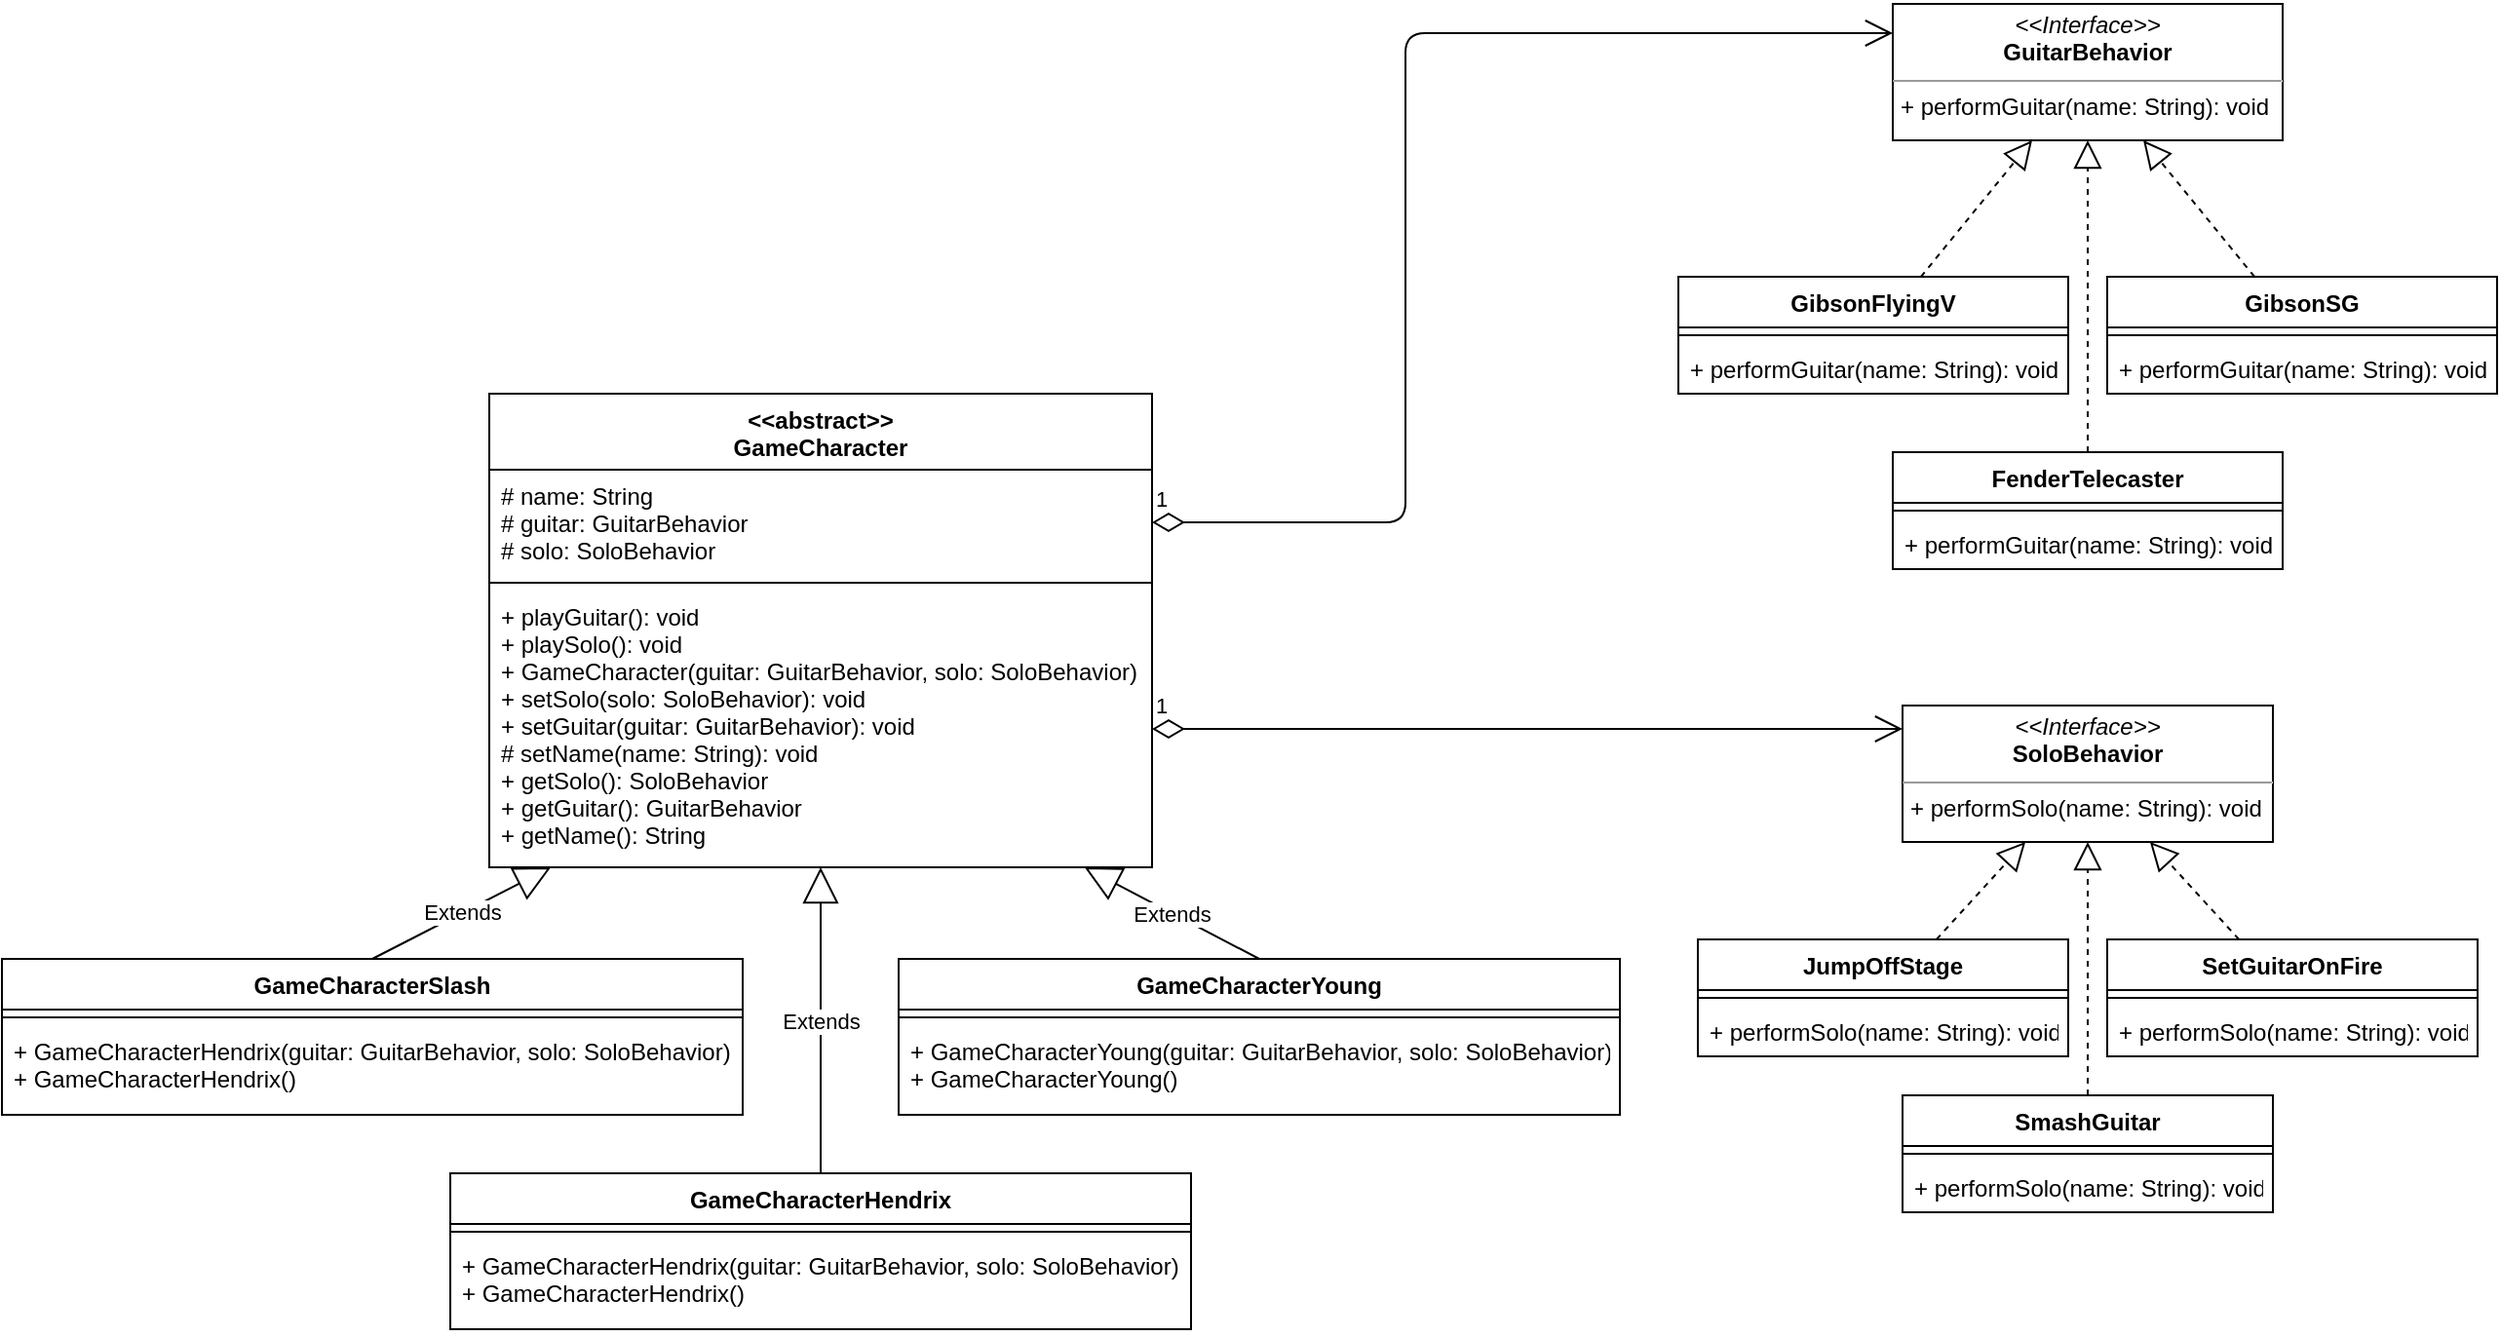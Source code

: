 <mxfile version="12.9.14" type="onedrive"><diagram id="jzWT5JTgNqK-O8jpkctE" name="Page-1"><mxGraphModel dx="3342" dy="1962" grid="1" gridSize="10" guides="1" tooltips="1" connect="1" arrows="1" fold="1" page="1" pageScale="1" pageWidth="1920" pageHeight="1200" math="0" shadow="0"><root><mxCell id="0"/><mxCell id="1" parent="0"/><mxCell id="vFqHBc36oXPoKsEzisV_-1" value="&lt;&lt;abstract&gt;&gt;&#10;GameCharacter" style="swimlane;fontStyle=1;align=center;verticalAlign=top;childLayout=stackLayout;horizontal=1;startSize=39;horizontalStack=0;resizeParent=1;resizeParentMax=0;resizeLast=0;collapsible=1;marginBottom=0;" parent="1" vertex="1"><mxGeometry x="-1350" y="-740" width="340" height="243" as="geometry"><mxRectangle x="140" y="80" width="120" height="39" as="alternateBounds"/></mxGeometry></mxCell><mxCell id="vFqHBc36oXPoKsEzisV_-2" value="# name: String&#10;# guitar: GuitarBehavior&#10;# solo: SoloBehavior" style="text;strokeColor=none;fillColor=none;align=left;verticalAlign=top;spacingLeft=4;spacingRight=4;overflow=hidden;rotatable=0;points=[[0,0.5],[1,0.5]];portConstraint=eastwest;" parent="vFqHBc36oXPoKsEzisV_-1" vertex="1"><mxGeometry y="39" width="340" height="54" as="geometry"/></mxCell><mxCell id="vFqHBc36oXPoKsEzisV_-3" value="" style="line;strokeWidth=1;fillColor=none;align=left;verticalAlign=middle;spacingTop=-1;spacingLeft=3;spacingRight=3;rotatable=0;labelPosition=right;points=[];portConstraint=eastwest;" parent="vFqHBc36oXPoKsEzisV_-1" vertex="1"><mxGeometry y="93" width="340" height="8" as="geometry"/></mxCell><mxCell id="vFqHBc36oXPoKsEzisV_-4" value="+ playGuitar(): void&#10;+ playSolo(): void&#10;+ GameCharacter(guitar: GuitarBehavior, solo: SoloBehavior)&#10;+ setSolo(solo: SoloBehavior): void&#10;+ setGuitar(guitar: GuitarBehavior): void&#10;# setName(name: String): void&#10;+ getSolo(): SoloBehavior&#10;+ getGuitar(): GuitarBehavior&#10;+ getName(): String" style="text;strokeColor=none;fillColor=none;align=left;verticalAlign=top;spacingLeft=4;spacingRight=4;overflow=hidden;rotatable=0;points=[[0,0.5],[1,0.5]];portConstraint=eastwest;" parent="vFqHBc36oXPoKsEzisV_-1" vertex="1"><mxGeometry y="101" width="340" height="142" as="geometry"/></mxCell><mxCell id="vFqHBc36oXPoKsEzisV_-5" value="GameCharacterSlash" style="swimlane;fontStyle=1;align=center;verticalAlign=top;childLayout=stackLayout;horizontal=1;startSize=26;horizontalStack=0;resizeParent=1;resizeParentMax=0;resizeLast=0;collapsible=1;marginBottom=0;" parent="1" vertex="1"><mxGeometry x="-1600" y="-450" width="380" height="80" as="geometry"/></mxCell><mxCell id="vFqHBc36oXPoKsEzisV_-7" value="" style="line;strokeWidth=1;fillColor=none;align=left;verticalAlign=middle;spacingTop=-1;spacingLeft=3;spacingRight=3;rotatable=0;labelPosition=right;points=[];portConstraint=eastwest;" parent="vFqHBc36oXPoKsEzisV_-5" vertex="1"><mxGeometry y="26" width="380" height="8" as="geometry"/></mxCell><mxCell id="vFqHBc36oXPoKsEzisV_-8" value="+ GameCharacterHendrix(guitar: GuitarBehavior, solo: SoloBehavior)&#10;+ GameCharacterHendrix()" style="text;strokeColor=none;fillColor=none;align=left;verticalAlign=top;spacingLeft=4;spacingRight=4;overflow=hidden;rotatable=0;points=[[0,0.5],[1,0.5]];portConstraint=eastwest;" parent="vFqHBc36oXPoKsEzisV_-5" vertex="1"><mxGeometry y="34" width="380" height="46" as="geometry"/></mxCell><mxCell id="vFqHBc36oXPoKsEzisV_-17" value="Extends" style="endArrow=block;endSize=16;endFill=0;html=1;exitX=0.5;exitY=0;exitDx=0;exitDy=0;" parent="1" source="vFqHBc36oXPoKsEzisV_-5" target="vFqHBc36oXPoKsEzisV_-4" edge="1"><mxGeometry width="160" relative="1" as="geometry"><mxPoint x="-1480" y="-420" as="sourcePoint"/><mxPoint x="-1320" y="-420" as="targetPoint"/></mxGeometry></mxCell><mxCell id="vFqHBc36oXPoKsEzisV_-21" value="GameCharacterHendrix" style="swimlane;fontStyle=1;align=center;verticalAlign=top;childLayout=stackLayout;horizontal=1;startSize=26;horizontalStack=0;resizeParent=1;resizeParentMax=0;resizeLast=0;collapsible=1;marginBottom=0;" parent="1" vertex="1"><mxGeometry x="-1370" y="-340" width="380" height="80" as="geometry"/></mxCell><mxCell id="vFqHBc36oXPoKsEzisV_-23" value="" style="line;strokeWidth=1;fillColor=none;align=left;verticalAlign=middle;spacingTop=-1;spacingLeft=3;spacingRight=3;rotatable=0;labelPosition=right;points=[];portConstraint=eastwest;" parent="vFqHBc36oXPoKsEzisV_-21" vertex="1"><mxGeometry y="26" width="380" height="8" as="geometry"/></mxCell><mxCell id="vFqHBc36oXPoKsEzisV_-24" value="+ GameCharacterHendrix(guitar: GuitarBehavior, solo: SoloBehavior)&#10;+ GameCharacterHendrix()" style="text;strokeColor=none;fillColor=none;align=left;verticalAlign=top;spacingLeft=4;spacingRight=4;overflow=hidden;rotatable=0;points=[[0,0.5],[1,0.5]];portConstraint=eastwest;" parent="vFqHBc36oXPoKsEzisV_-21" vertex="1"><mxGeometry y="34" width="380" height="46" as="geometry"/></mxCell><mxCell id="vFqHBc36oXPoKsEzisV_-25" value="Extends" style="endArrow=block;endSize=16;endFill=0;html=1;exitX=0.5;exitY=0;exitDx=0;exitDy=0;" parent="1" source="vFqHBc36oXPoKsEzisV_-21" target="vFqHBc36oXPoKsEzisV_-4" edge="1"><mxGeometry width="160" relative="1" as="geometry"><mxPoint x="-940" y="-420" as="sourcePoint"/><mxPoint x="-780" y="-420" as="targetPoint"/></mxGeometry></mxCell><mxCell id="vFqHBc36oXPoKsEzisV_-26" value="GameCharacterYoung" style="swimlane;fontStyle=1;align=center;verticalAlign=top;childLayout=stackLayout;horizontal=1;startSize=26;horizontalStack=0;resizeParent=1;resizeParentMax=0;resizeLast=0;collapsible=1;marginBottom=0;" parent="1" vertex="1"><mxGeometry x="-1140" y="-450" width="370" height="80" as="geometry"/></mxCell><mxCell id="vFqHBc36oXPoKsEzisV_-28" value="" style="line;strokeWidth=1;fillColor=none;align=left;verticalAlign=middle;spacingTop=-1;spacingLeft=3;spacingRight=3;rotatable=0;labelPosition=right;points=[];portConstraint=eastwest;" parent="vFqHBc36oXPoKsEzisV_-26" vertex="1"><mxGeometry y="26" width="370" height="8" as="geometry"/></mxCell><mxCell id="vFqHBc36oXPoKsEzisV_-29" value="+ GameCharacterYoung(guitar: GuitarBehavior, solo: SoloBehavior)&#10;+ GameCharacterYoung()" style="text;strokeColor=none;fillColor=none;align=left;verticalAlign=top;spacingLeft=4;spacingRight=4;overflow=hidden;rotatable=0;points=[[0,0.5],[1,0.5]];portConstraint=eastwest;" parent="vFqHBc36oXPoKsEzisV_-26" vertex="1"><mxGeometry y="34" width="370" height="46" as="geometry"/></mxCell><mxCell id="vFqHBc36oXPoKsEzisV_-32" value="Extends" style="endArrow=block;endSize=16;endFill=0;html=1;exitX=0.5;exitY=0;exitDx=0;exitDy=0;" parent="1" source="vFqHBc36oXPoKsEzisV_-26" target="vFqHBc36oXPoKsEzisV_-4" edge="1"><mxGeometry width="160" relative="1" as="geometry"><mxPoint x="-950" y="-510" as="sourcePoint"/><mxPoint x="-790" y="-510" as="targetPoint"/></mxGeometry></mxCell><mxCell id="vFqHBc36oXPoKsEzisV_-36" value="&lt;p style=&quot;margin: 0px ; margin-top: 4px ; text-align: center&quot;&gt;&lt;i&gt;&amp;lt;&amp;lt;Interface&amp;gt;&amp;gt;&lt;/i&gt;&lt;br&gt;&lt;b&gt;GuitarBehavior&lt;/b&gt;&lt;/p&gt;&lt;hr size=&quot;1&quot;&gt;&lt;p style=&quot;margin: 0px ; margin-left: 4px&quot;&gt;&lt;/p&gt;&lt;p style=&quot;margin: 0px ; margin-left: 4px&quot;&gt;+ performGuitar(name: String): void&lt;/p&gt;&lt;p style=&quot;margin: 0px ; margin-left: 4px&quot;&gt;&lt;br&gt;&lt;/p&gt;" style="verticalAlign=top;align=left;overflow=fill;fontSize=12;fontFamily=Helvetica;html=1;" parent="1" vertex="1"><mxGeometry x="-630" y="-940" width="200" height="70" as="geometry"/></mxCell><mxCell id="vFqHBc36oXPoKsEzisV_-39" value="1" style="endArrow=open;html=1;endSize=12;startArrow=diamondThin;startSize=14;startFill=0;edgeStyle=orthogonalEdgeStyle;align=left;verticalAlign=bottom;exitX=1;exitY=0.5;exitDx=0;exitDy=0;" parent="1" source="vFqHBc36oXPoKsEzisV_-2" target="vFqHBc36oXPoKsEzisV_-36" edge="1"><mxGeometry x="-1" y="3" relative="1" as="geometry"><mxPoint x="-970" y="-690" as="sourcePoint"/><mxPoint x="-810" y="-690" as="targetPoint"/><Array as="points"><mxPoint x="-880" y="-674"/><mxPoint x="-880" y="-925"/></Array></mxGeometry></mxCell><mxCell id="vFqHBc36oXPoKsEzisV_-40" value="GibsonFlyingV" style="swimlane;fontStyle=1;align=center;verticalAlign=top;childLayout=stackLayout;horizontal=1;startSize=26;horizontalStack=0;resizeParent=1;resizeParentMax=0;resizeLast=0;collapsible=1;marginBottom=0;" parent="1" vertex="1"><mxGeometry x="-740" y="-800" width="200" height="60" as="geometry"/></mxCell><mxCell id="vFqHBc36oXPoKsEzisV_-42" value="" style="line;strokeWidth=1;fillColor=none;align=left;verticalAlign=middle;spacingTop=-1;spacingLeft=3;spacingRight=3;rotatable=0;labelPosition=right;points=[];portConstraint=eastwest;" parent="vFqHBc36oXPoKsEzisV_-40" vertex="1"><mxGeometry y="26" width="200" height="8" as="geometry"/></mxCell><mxCell id="vFqHBc36oXPoKsEzisV_-43" value="+ performGuitar(name: String): void" style="text;strokeColor=none;fillColor=none;align=left;verticalAlign=top;spacingLeft=4;spacingRight=4;overflow=hidden;rotatable=0;points=[[0,0.5],[1,0.5]];portConstraint=eastwest;" parent="vFqHBc36oXPoKsEzisV_-40" vertex="1"><mxGeometry y="34" width="200" height="26" as="geometry"/></mxCell><mxCell id="vFqHBc36oXPoKsEzisV_-44" value="" style="endArrow=block;dashed=1;endFill=0;endSize=12;html=1;" parent="1" source="vFqHBc36oXPoKsEzisV_-40" target="vFqHBc36oXPoKsEzisV_-36" edge="1"><mxGeometry width="160" relative="1" as="geometry"><mxPoint x="-620" y="-830" as="sourcePoint"/><mxPoint x="-460" y="-830" as="targetPoint"/></mxGeometry></mxCell><mxCell id="vFqHBc36oXPoKsEzisV_-45" value="GibsonSG" style="swimlane;fontStyle=1;align=center;verticalAlign=top;childLayout=stackLayout;horizontal=1;startSize=26;horizontalStack=0;resizeParent=1;resizeParentMax=0;resizeLast=0;collapsible=1;marginBottom=0;" parent="1" vertex="1"><mxGeometry x="-520" y="-800" width="200" height="60" as="geometry"/></mxCell><mxCell id="vFqHBc36oXPoKsEzisV_-47" value="" style="line;strokeWidth=1;fillColor=none;align=left;verticalAlign=middle;spacingTop=-1;spacingLeft=3;spacingRight=3;rotatable=0;labelPosition=right;points=[];portConstraint=eastwest;" parent="vFqHBc36oXPoKsEzisV_-45" vertex="1"><mxGeometry y="26" width="200" height="8" as="geometry"/></mxCell><mxCell id="vFqHBc36oXPoKsEzisV_-48" value="+ performGuitar(name: String): void" style="text;strokeColor=none;fillColor=none;align=left;verticalAlign=top;spacingLeft=4;spacingRight=4;overflow=hidden;rotatable=0;points=[[0,0.5],[1,0.5]];portConstraint=eastwest;" parent="vFqHBc36oXPoKsEzisV_-45" vertex="1"><mxGeometry y="34" width="200" height="26" as="geometry"/></mxCell><mxCell id="vFqHBc36oXPoKsEzisV_-50" value="" style="endArrow=block;dashed=1;endFill=0;endSize=12;html=1;" parent="1" source="vFqHBc36oXPoKsEzisV_-45" target="vFqHBc36oXPoKsEzisV_-36" edge="1"><mxGeometry width="160" relative="1" as="geometry"><mxPoint x="-460" y="-850" as="sourcePoint"/><mxPoint x="-300" y="-850" as="targetPoint"/></mxGeometry></mxCell><mxCell id="vFqHBc36oXPoKsEzisV_-51" value="FenderTelecaster" style="swimlane;fontStyle=1;align=center;verticalAlign=top;childLayout=stackLayout;horizontal=1;startSize=26;horizontalStack=0;resizeParent=1;resizeParentMax=0;resizeLast=0;collapsible=1;marginBottom=0;" parent="1" vertex="1"><mxGeometry x="-630" y="-710" width="200" height="60" as="geometry"/></mxCell><mxCell id="vFqHBc36oXPoKsEzisV_-53" value="" style="line;strokeWidth=1;fillColor=none;align=left;verticalAlign=middle;spacingTop=-1;spacingLeft=3;spacingRight=3;rotatable=0;labelPosition=right;points=[];portConstraint=eastwest;" parent="vFqHBc36oXPoKsEzisV_-51" vertex="1"><mxGeometry y="26" width="200" height="8" as="geometry"/></mxCell><mxCell id="vFqHBc36oXPoKsEzisV_-54" value="+ performGuitar(name: String): void" style="text;strokeColor=none;fillColor=none;align=left;verticalAlign=top;spacingLeft=4;spacingRight=4;overflow=hidden;rotatable=0;points=[[0,0.5],[1,0.5]];portConstraint=eastwest;" parent="vFqHBc36oXPoKsEzisV_-51" vertex="1"><mxGeometry y="34" width="200" height="26" as="geometry"/></mxCell><mxCell id="vFqHBc36oXPoKsEzisV_-56" value="" style="endArrow=block;dashed=1;endFill=0;endSize=12;html=1;" parent="1" source="vFqHBc36oXPoKsEzisV_-51" target="vFqHBc36oXPoKsEzisV_-36" edge="1"><mxGeometry width="160" relative="1" as="geometry"><mxPoint x="-540" y="-580" as="sourcePoint"/><mxPoint x="-380" y="-580" as="targetPoint"/></mxGeometry></mxCell><mxCell id="vFqHBc36oXPoKsEzisV_-57" value="&lt;p style=&quot;margin: 0px ; margin-top: 4px ; text-align: center&quot;&gt;&lt;i&gt;&amp;lt;&amp;lt;Interface&amp;gt;&amp;gt;&lt;/i&gt;&lt;br&gt;&lt;b&gt;SoloBehavior&lt;/b&gt;&lt;/p&gt;&lt;hr size=&quot;1&quot;&gt;&lt;p style=&quot;margin: 0px ; margin-left: 4px&quot;&gt;&lt;/p&gt;&lt;p style=&quot;margin: 0px ; margin-left: 4px&quot;&gt;+ performSolo(name: String): void&lt;/p&gt;" style="verticalAlign=top;align=left;overflow=fill;fontSize=12;fontFamily=Helvetica;html=1;" parent="1" vertex="1"><mxGeometry x="-625" y="-580" width="190" height="70" as="geometry"/></mxCell><mxCell id="vFqHBc36oXPoKsEzisV_-58" value="JumpOffStage" style="swimlane;fontStyle=1;align=center;verticalAlign=top;childLayout=stackLayout;horizontal=1;startSize=26;horizontalStack=0;resizeParent=1;resizeParentMax=0;resizeLast=0;collapsible=1;marginBottom=0;" parent="1" vertex="1"><mxGeometry x="-730" y="-460" width="190" height="60" as="geometry"/></mxCell><mxCell id="vFqHBc36oXPoKsEzisV_-60" value="" style="line;strokeWidth=1;fillColor=none;align=left;verticalAlign=middle;spacingTop=-1;spacingLeft=3;spacingRight=3;rotatable=0;labelPosition=right;points=[];portConstraint=eastwest;" parent="vFqHBc36oXPoKsEzisV_-58" vertex="1"><mxGeometry y="26" width="190" height="8" as="geometry"/></mxCell><mxCell id="vFqHBc36oXPoKsEzisV_-61" value="+ performSolo(name: String): void" style="text;strokeColor=none;fillColor=none;align=left;verticalAlign=top;spacingLeft=4;spacingRight=4;overflow=hidden;rotatable=0;points=[[0,0.5],[1,0.5]];portConstraint=eastwest;" parent="vFqHBc36oXPoKsEzisV_-58" vertex="1"><mxGeometry y="34" width="190" height="26" as="geometry"/></mxCell><mxCell id="vFqHBc36oXPoKsEzisV_-62" value="" style="endArrow=block;dashed=1;endFill=0;endSize=12;html=1;" parent="1" source="vFqHBc36oXPoKsEzisV_-58" target="vFqHBc36oXPoKsEzisV_-57" edge="1"><mxGeometry width="160" relative="1" as="geometry"><mxPoint x="-280" y="-510" as="sourcePoint"/><mxPoint x="-120" y="-510" as="targetPoint"/></mxGeometry></mxCell><mxCell id="vFqHBc36oXPoKsEzisV_-63" value="SetGuitarOnFire" style="swimlane;fontStyle=1;align=center;verticalAlign=top;childLayout=stackLayout;horizontal=1;startSize=26;horizontalStack=0;resizeParent=1;resizeParentMax=0;resizeLast=0;collapsible=1;marginBottom=0;" parent="1" vertex="1"><mxGeometry x="-520" y="-460" width="190" height="60" as="geometry"/></mxCell><mxCell id="vFqHBc36oXPoKsEzisV_-65" value="" style="line;strokeWidth=1;fillColor=none;align=left;verticalAlign=middle;spacingTop=-1;spacingLeft=3;spacingRight=3;rotatable=0;labelPosition=right;points=[];portConstraint=eastwest;" parent="vFqHBc36oXPoKsEzisV_-63" vertex="1"><mxGeometry y="26" width="190" height="8" as="geometry"/></mxCell><mxCell id="vFqHBc36oXPoKsEzisV_-66" value="+ performSolo(name: String): void" style="text;strokeColor=none;fillColor=none;align=left;verticalAlign=top;spacingLeft=4;spacingRight=4;overflow=hidden;rotatable=0;points=[[0,0.5],[1,0.5]];portConstraint=eastwest;" parent="vFqHBc36oXPoKsEzisV_-63" vertex="1"><mxGeometry y="34" width="190" height="26" as="geometry"/></mxCell><mxCell id="vFqHBc36oXPoKsEzisV_-67" value="" style="endArrow=block;dashed=1;endFill=0;endSize=12;html=1;" parent="1" source="vFqHBc36oXPoKsEzisV_-63" target="vFqHBc36oXPoKsEzisV_-57" edge="1"><mxGeometry width="160" relative="1" as="geometry"><mxPoint x="-390" y="-430" as="sourcePoint"/><mxPoint x="-230" y="-430" as="targetPoint"/></mxGeometry></mxCell><mxCell id="vFqHBc36oXPoKsEzisV_-68" value="SmashGuitar" style="swimlane;fontStyle=1;align=center;verticalAlign=top;childLayout=stackLayout;horizontal=1;startSize=26;horizontalStack=0;resizeParent=1;resizeParentMax=0;resizeLast=0;collapsible=1;marginBottom=0;" parent="1" vertex="1"><mxGeometry x="-625" y="-380" width="190" height="60" as="geometry"/></mxCell><mxCell id="vFqHBc36oXPoKsEzisV_-70" value="" style="line;strokeWidth=1;fillColor=none;align=left;verticalAlign=middle;spacingTop=-1;spacingLeft=3;spacingRight=3;rotatable=0;labelPosition=right;points=[];portConstraint=eastwest;" parent="vFqHBc36oXPoKsEzisV_-68" vertex="1"><mxGeometry y="26" width="190" height="8" as="geometry"/></mxCell><mxCell id="vFqHBc36oXPoKsEzisV_-71" value="+ performSolo(name: String): void" style="text;strokeColor=none;fillColor=none;align=left;verticalAlign=top;spacingLeft=4;spacingRight=4;overflow=hidden;rotatable=0;points=[[0,0.5],[1,0.5]];portConstraint=eastwest;" parent="vFqHBc36oXPoKsEzisV_-68" vertex="1"><mxGeometry y="34" width="190" height="26" as="geometry"/></mxCell><mxCell id="vFqHBc36oXPoKsEzisV_-72" value="" style="endArrow=block;dashed=1;endFill=0;endSize=12;html=1;" parent="1" source="vFqHBc36oXPoKsEzisV_-68" target="vFqHBc36oXPoKsEzisV_-57" edge="1"><mxGeometry width="160" relative="1" as="geometry"><mxPoint x="-250" y="-480" as="sourcePoint"/><mxPoint x="-90" y="-480" as="targetPoint"/></mxGeometry></mxCell><mxCell id="vFqHBc36oXPoKsEzisV_-73" value="1" style="endArrow=open;html=1;endSize=12;startArrow=diamondThin;startSize=14;startFill=0;edgeStyle=orthogonalEdgeStyle;align=left;verticalAlign=bottom;exitX=1;exitY=0.5;exitDx=0;exitDy=0;" parent="1" source="vFqHBc36oXPoKsEzisV_-4" target="vFqHBc36oXPoKsEzisV_-57" edge="1"><mxGeometry x="-1" y="3" relative="1" as="geometry"><mxPoint x="-900" y="-545" as="sourcePoint"/><mxPoint x="-770" y="-670" as="targetPoint"/><Array as="points"><mxPoint x="-820" y="-568"/><mxPoint x="-820" y="-568"/></Array></mxGeometry></mxCell></root></mxGraphModel></diagram></mxfile>